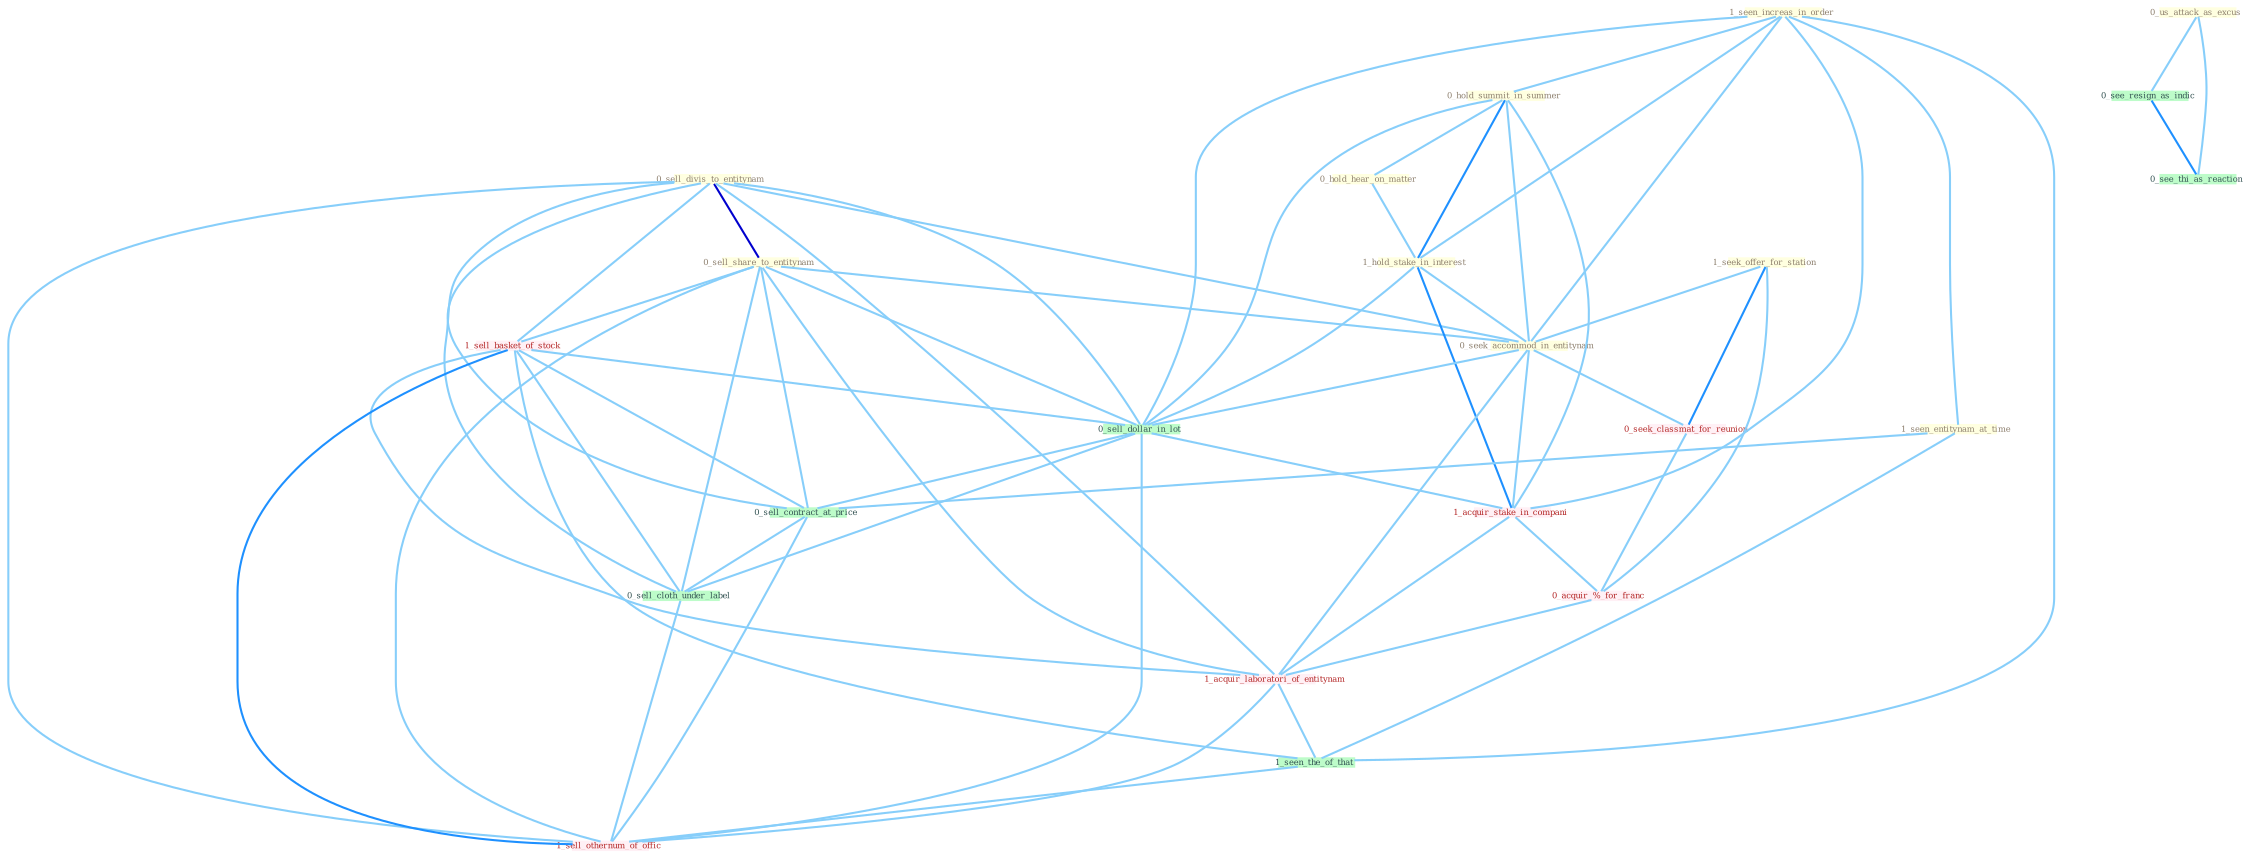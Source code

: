 Graph G{ 
    node
    [shape=polygon,style=filled,width=.5,height=.06,color="#BDFCC9",fixedsize=true,fontsize=4,
    fontcolor="#2f4f4f"];
    {node
    [color="#ffffe0", fontcolor="#8b7d6b"] "1_seek_offer_for_station " "1_seen_increas_in_order " "0_sell_divis_to_entitynam " "0_sell_share_to_entitynam " "0_hold_summit_in_summer " "0_hold_hear_on_matter " "1_hold_stake_in_interest " "0_seek_accommod_in_entitynam " "0_us_attack_as_excus " "1_seen_entitynam_at_time "}
{node [color="#fff0f5", fontcolor="#b22222"] "0_seek_classmat_for_reunion " "1_sell_basket_of_stock " "1_acquir_stake_in_compani " "0_acquir_%_for_franc " "1_acquir_laboratori_of_entitynam " "1_sell_othernum_of_offic "}
edge [color="#B0E2FF"];

	"1_seek_offer_for_station " -- "0_seek_accommod_in_entitynam " [w="1", color="#87cefa" ];
	"1_seek_offer_for_station " -- "0_seek_classmat_for_reunion " [w="2", color="#1e90ff" , len=0.8];
	"1_seek_offer_for_station " -- "0_acquir_%_for_franc " [w="1", color="#87cefa" ];
	"1_seen_increas_in_order " -- "0_hold_summit_in_summer " [w="1", color="#87cefa" ];
	"1_seen_increas_in_order " -- "1_hold_stake_in_interest " [w="1", color="#87cefa" ];
	"1_seen_increas_in_order " -- "0_seek_accommod_in_entitynam " [w="1", color="#87cefa" ];
	"1_seen_increas_in_order " -- "1_seen_entitynam_at_time " [w="1", color="#87cefa" ];
	"1_seen_increas_in_order " -- "0_sell_dollar_in_lot " [w="1", color="#87cefa" ];
	"1_seen_increas_in_order " -- "1_acquir_stake_in_compani " [w="1", color="#87cefa" ];
	"1_seen_increas_in_order " -- "1_seen_the_of_that " [w="1", color="#87cefa" ];
	"0_sell_divis_to_entitynam " -- "0_sell_share_to_entitynam " [w="3", color="#0000cd" , len=0.6];
	"0_sell_divis_to_entitynam " -- "0_seek_accommod_in_entitynam " [w="1", color="#87cefa" ];
	"0_sell_divis_to_entitynam " -- "1_sell_basket_of_stock " [w="1", color="#87cefa" ];
	"0_sell_divis_to_entitynam " -- "0_sell_dollar_in_lot " [w="1", color="#87cefa" ];
	"0_sell_divis_to_entitynam " -- "0_sell_contract_at_price " [w="1", color="#87cefa" ];
	"0_sell_divis_to_entitynam " -- "1_acquir_laboratori_of_entitynam " [w="1", color="#87cefa" ];
	"0_sell_divis_to_entitynam " -- "0_sell_cloth_under_label " [w="1", color="#87cefa" ];
	"0_sell_divis_to_entitynam " -- "1_sell_othernum_of_offic " [w="1", color="#87cefa" ];
	"0_sell_share_to_entitynam " -- "0_seek_accommod_in_entitynam " [w="1", color="#87cefa" ];
	"0_sell_share_to_entitynam " -- "1_sell_basket_of_stock " [w="1", color="#87cefa" ];
	"0_sell_share_to_entitynam " -- "0_sell_dollar_in_lot " [w="1", color="#87cefa" ];
	"0_sell_share_to_entitynam " -- "0_sell_contract_at_price " [w="1", color="#87cefa" ];
	"0_sell_share_to_entitynam " -- "1_acquir_laboratori_of_entitynam " [w="1", color="#87cefa" ];
	"0_sell_share_to_entitynam " -- "0_sell_cloth_under_label " [w="1", color="#87cefa" ];
	"0_sell_share_to_entitynam " -- "1_sell_othernum_of_offic " [w="1", color="#87cefa" ];
	"0_hold_summit_in_summer " -- "0_hold_hear_on_matter " [w="1", color="#87cefa" ];
	"0_hold_summit_in_summer " -- "1_hold_stake_in_interest " [w="2", color="#1e90ff" , len=0.8];
	"0_hold_summit_in_summer " -- "0_seek_accommod_in_entitynam " [w="1", color="#87cefa" ];
	"0_hold_summit_in_summer " -- "0_sell_dollar_in_lot " [w="1", color="#87cefa" ];
	"0_hold_summit_in_summer " -- "1_acquir_stake_in_compani " [w="1", color="#87cefa" ];
	"0_hold_hear_on_matter " -- "1_hold_stake_in_interest " [w="1", color="#87cefa" ];
	"1_hold_stake_in_interest " -- "0_seek_accommod_in_entitynam " [w="1", color="#87cefa" ];
	"1_hold_stake_in_interest " -- "0_sell_dollar_in_lot " [w="1", color="#87cefa" ];
	"1_hold_stake_in_interest " -- "1_acquir_stake_in_compani " [w="2", color="#1e90ff" , len=0.8];
	"0_seek_accommod_in_entitynam " -- "0_seek_classmat_for_reunion " [w="1", color="#87cefa" ];
	"0_seek_accommod_in_entitynam " -- "0_sell_dollar_in_lot " [w="1", color="#87cefa" ];
	"0_seek_accommod_in_entitynam " -- "1_acquir_stake_in_compani " [w="1", color="#87cefa" ];
	"0_seek_accommod_in_entitynam " -- "1_acquir_laboratori_of_entitynam " [w="1", color="#87cefa" ];
	"0_us_attack_as_excus " -- "0_see_resign_as_indic " [w="1", color="#87cefa" ];
	"0_us_attack_as_excus " -- "0_see_thi_as_reaction " [w="1", color="#87cefa" ];
	"1_seen_entitynam_at_time " -- "0_sell_contract_at_price " [w="1", color="#87cefa" ];
	"1_seen_entitynam_at_time " -- "1_seen_the_of_that " [w="1", color="#87cefa" ];
	"0_seek_classmat_for_reunion " -- "0_acquir_%_for_franc " [w="1", color="#87cefa" ];
	"1_sell_basket_of_stock " -- "0_sell_dollar_in_lot " [w="1", color="#87cefa" ];
	"1_sell_basket_of_stock " -- "0_sell_contract_at_price " [w="1", color="#87cefa" ];
	"1_sell_basket_of_stock " -- "1_acquir_laboratori_of_entitynam " [w="1", color="#87cefa" ];
	"1_sell_basket_of_stock " -- "0_sell_cloth_under_label " [w="1", color="#87cefa" ];
	"1_sell_basket_of_stock " -- "1_seen_the_of_that " [w="1", color="#87cefa" ];
	"1_sell_basket_of_stock " -- "1_sell_othernum_of_offic " [w="2", color="#1e90ff" , len=0.8];
	"0_sell_dollar_in_lot " -- "1_acquir_stake_in_compani " [w="1", color="#87cefa" ];
	"0_sell_dollar_in_lot " -- "0_sell_contract_at_price " [w="1", color="#87cefa" ];
	"0_sell_dollar_in_lot " -- "0_sell_cloth_under_label " [w="1", color="#87cefa" ];
	"0_sell_dollar_in_lot " -- "1_sell_othernum_of_offic " [w="1", color="#87cefa" ];
	"0_see_resign_as_indic " -- "0_see_thi_as_reaction " [w="2", color="#1e90ff" , len=0.8];
	"1_acquir_stake_in_compani " -- "0_acquir_%_for_franc " [w="1", color="#87cefa" ];
	"1_acquir_stake_in_compani " -- "1_acquir_laboratori_of_entitynam " [w="1", color="#87cefa" ];
	"0_acquir_%_for_franc " -- "1_acquir_laboratori_of_entitynam " [w="1", color="#87cefa" ];
	"0_sell_contract_at_price " -- "0_sell_cloth_under_label " [w="1", color="#87cefa" ];
	"0_sell_contract_at_price " -- "1_sell_othernum_of_offic " [w="1", color="#87cefa" ];
	"1_acquir_laboratori_of_entitynam " -- "1_seen_the_of_that " [w="1", color="#87cefa" ];
	"1_acquir_laboratori_of_entitynam " -- "1_sell_othernum_of_offic " [w="1", color="#87cefa" ];
	"0_sell_cloth_under_label " -- "1_sell_othernum_of_offic " [w="1", color="#87cefa" ];
	"1_seen_the_of_that " -- "1_sell_othernum_of_offic " [w="1", color="#87cefa" ];
}